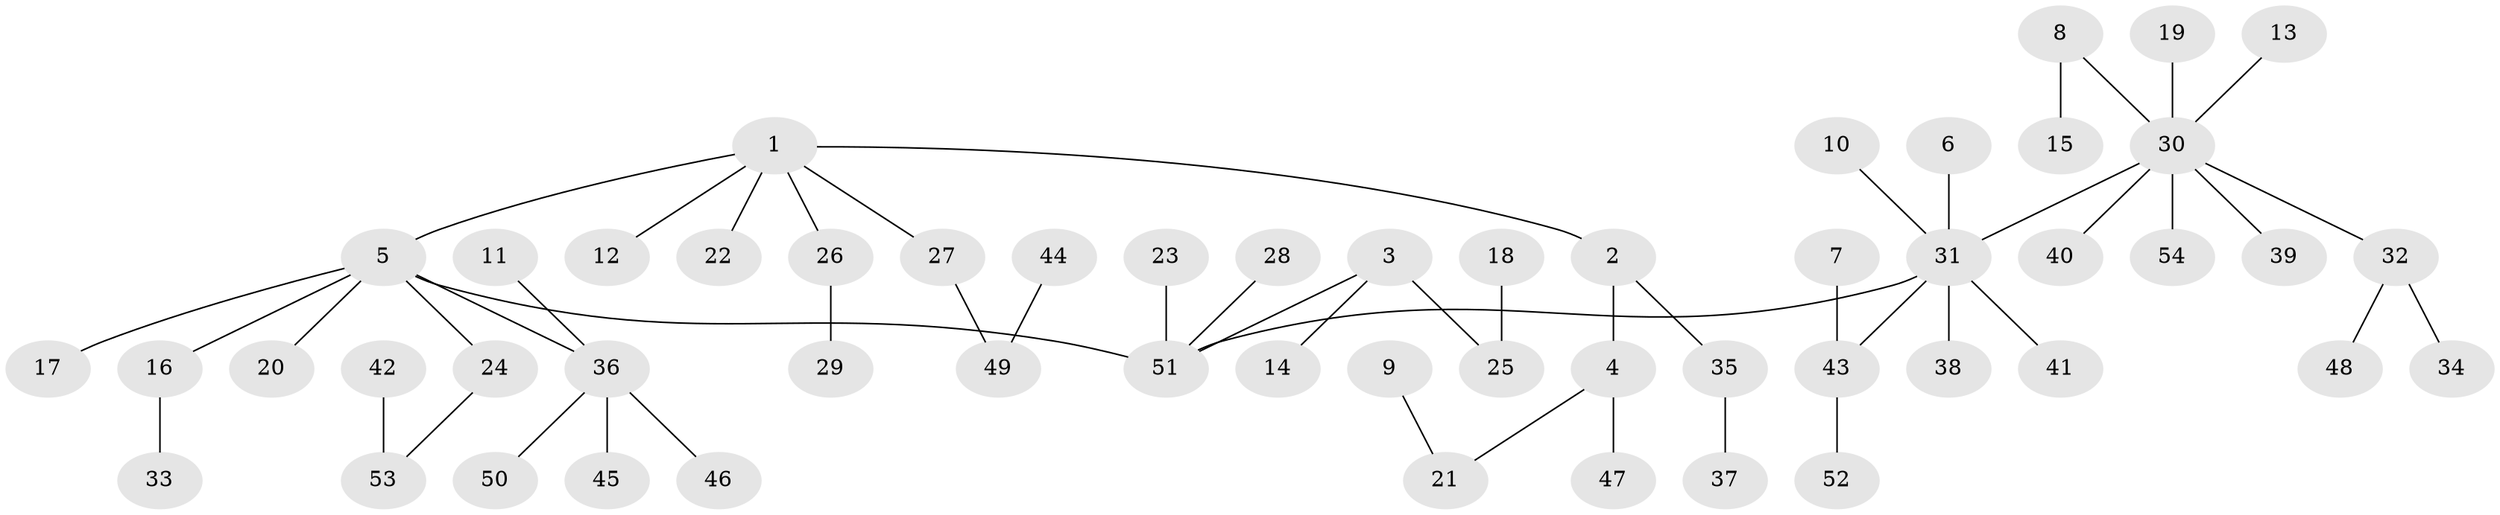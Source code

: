 // original degree distribution, {4: 0.04672897196261682, 3: 0.1588785046728972, 6: 0.018691588785046728, 5: 0.009345794392523364, 7: 0.018691588785046728, 2: 0.2803738317757009, 1: 0.4672897196261682}
// Generated by graph-tools (version 1.1) at 2025/50/03/09/25 03:50:22]
// undirected, 54 vertices, 53 edges
graph export_dot {
graph [start="1"]
  node [color=gray90,style=filled];
  1;
  2;
  3;
  4;
  5;
  6;
  7;
  8;
  9;
  10;
  11;
  12;
  13;
  14;
  15;
  16;
  17;
  18;
  19;
  20;
  21;
  22;
  23;
  24;
  25;
  26;
  27;
  28;
  29;
  30;
  31;
  32;
  33;
  34;
  35;
  36;
  37;
  38;
  39;
  40;
  41;
  42;
  43;
  44;
  45;
  46;
  47;
  48;
  49;
  50;
  51;
  52;
  53;
  54;
  1 -- 2 [weight=1.0];
  1 -- 5 [weight=1.0];
  1 -- 12 [weight=1.0];
  1 -- 22 [weight=1.0];
  1 -- 26 [weight=1.0];
  1 -- 27 [weight=1.0];
  2 -- 4 [weight=1.0];
  2 -- 35 [weight=1.0];
  3 -- 14 [weight=1.0];
  3 -- 25 [weight=1.0];
  3 -- 51 [weight=1.0];
  4 -- 21 [weight=1.0];
  4 -- 47 [weight=1.0];
  5 -- 16 [weight=1.0];
  5 -- 17 [weight=1.0];
  5 -- 20 [weight=1.0];
  5 -- 24 [weight=1.0];
  5 -- 36 [weight=1.0];
  5 -- 51 [weight=1.0];
  6 -- 31 [weight=1.0];
  7 -- 43 [weight=1.0];
  8 -- 15 [weight=1.0];
  8 -- 30 [weight=1.0];
  9 -- 21 [weight=1.0];
  10 -- 31 [weight=1.0];
  11 -- 36 [weight=1.0];
  13 -- 30 [weight=1.0];
  16 -- 33 [weight=1.0];
  18 -- 25 [weight=1.0];
  19 -- 30 [weight=1.0];
  23 -- 51 [weight=1.0];
  24 -- 53 [weight=1.0];
  26 -- 29 [weight=1.0];
  27 -- 49 [weight=1.0];
  28 -- 51 [weight=1.0];
  30 -- 31 [weight=1.0];
  30 -- 32 [weight=1.0];
  30 -- 39 [weight=1.0];
  30 -- 40 [weight=1.0];
  30 -- 54 [weight=1.0];
  31 -- 38 [weight=1.0];
  31 -- 41 [weight=1.0];
  31 -- 43 [weight=1.0];
  31 -- 51 [weight=1.0];
  32 -- 34 [weight=1.0];
  32 -- 48 [weight=1.0];
  35 -- 37 [weight=1.0];
  36 -- 45 [weight=1.0];
  36 -- 46 [weight=1.0];
  36 -- 50 [weight=1.0];
  42 -- 53 [weight=1.0];
  43 -- 52 [weight=1.0];
  44 -- 49 [weight=1.0];
}
